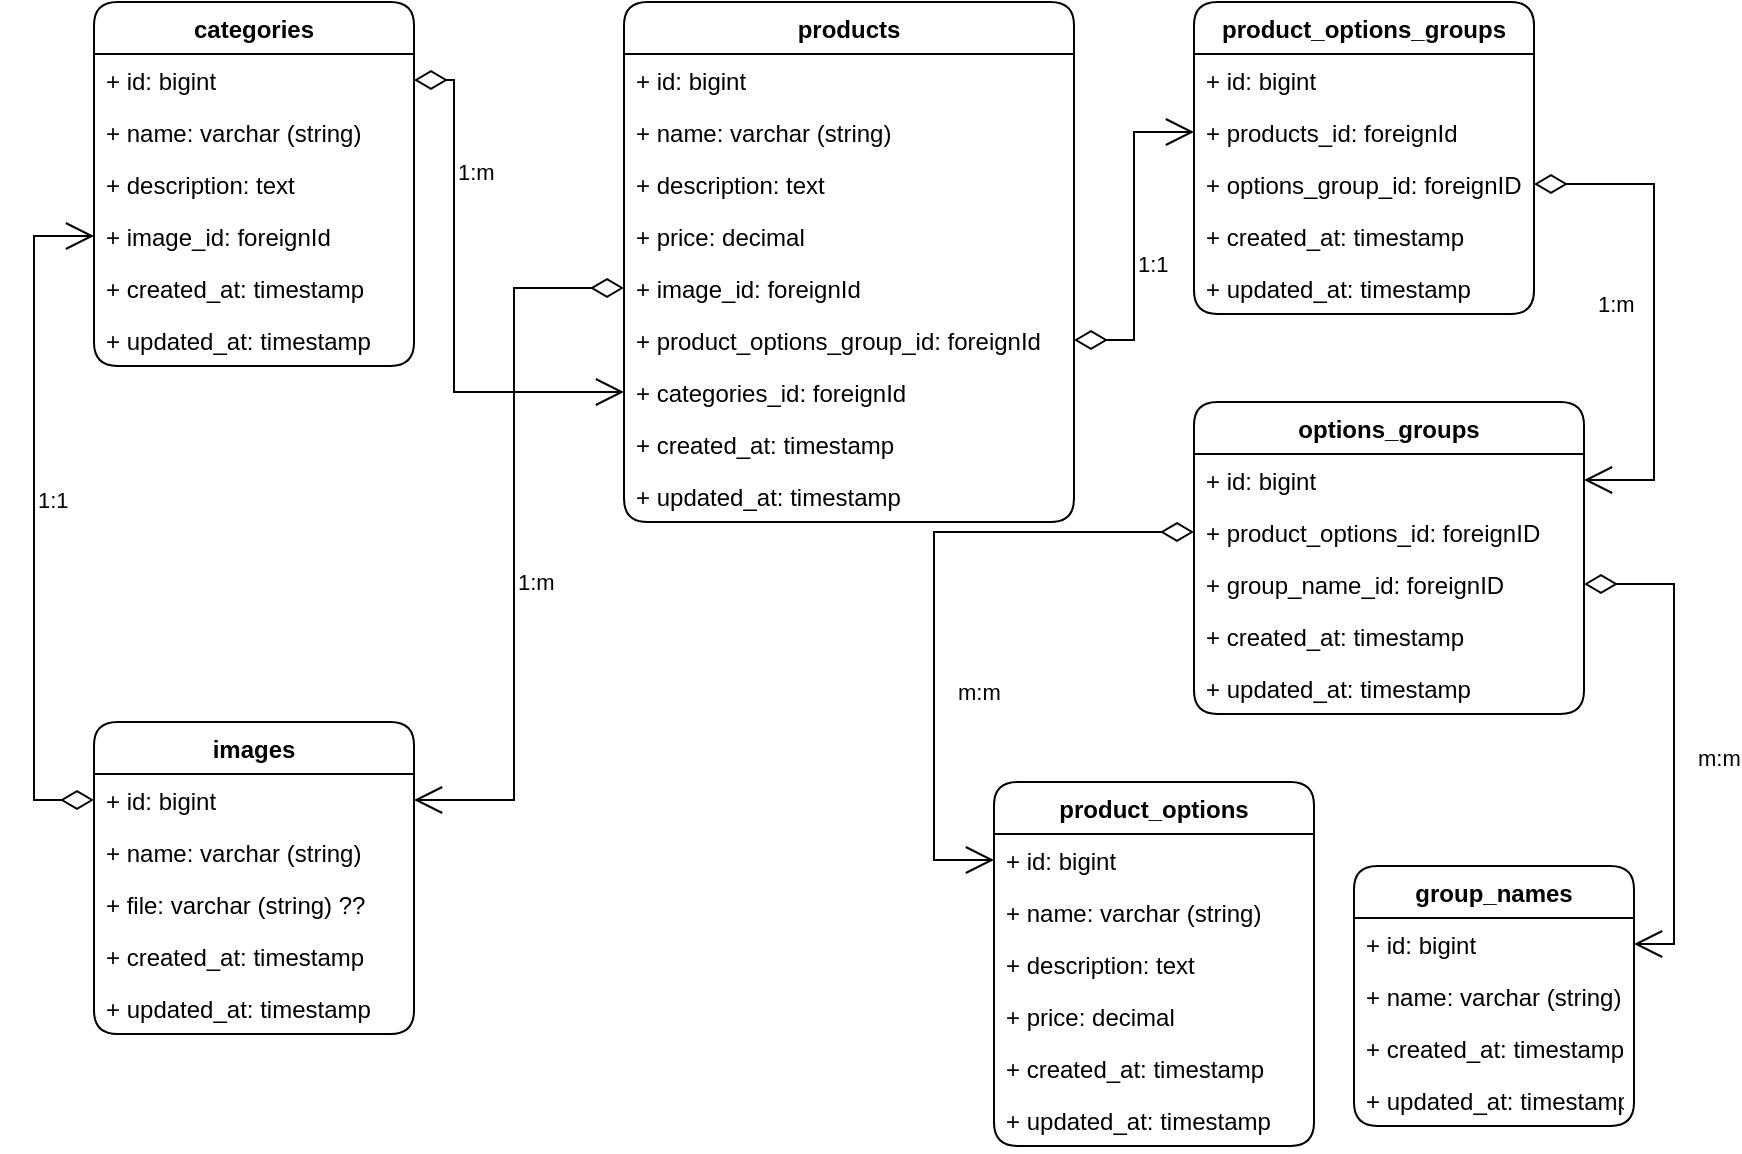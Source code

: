 <mxfile version="15.8.5" type="github">
  <diagram id="aAZgXuFUt1FJplC2DAY6" name="Page-1">
    <mxGraphModel dx="1262" dy="647" grid="1" gridSize="10" guides="1" tooltips="1" connect="1" arrows="1" fold="1" page="1" pageScale="1" pageWidth="850" pageHeight="1100" math="0" shadow="0">
      <root>
        <mxCell id="0" />
        <mxCell id="1" parent="0" />
        <mxCell id="vJ53SrrYjtzDRPN5ieCb-1" value="categories" style="swimlane;fontStyle=1;childLayout=stackLayout;horizontal=1;startSize=26;fillColor=none;horizontalStack=0;resizeParent=1;resizeParentMax=0;resizeLast=0;collapsible=1;marginBottom=0;rounded=1;" vertex="1" parent="1">
          <mxGeometry x="60" y="40" width="160" height="182" as="geometry" />
        </mxCell>
        <mxCell id="vJ53SrrYjtzDRPN5ieCb-2" value="+ id: bigint" style="text;strokeColor=none;fillColor=none;align=left;verticalAlign=top;spacingLeft=4;spacingRight=4;overflow=hidden;rotatable=0;points=[[0,0.5],[1,0.5]];portConstraint=eastwest;rounded=1;" vertex="1" parent="vJ53SrrYjtzDRPN5ieCb-1">
          <mxGeometry y="26" width="160" height="26" as="geometry" />
        </mxCell>
        <mxCell id="vJ53SrrYjtzDRPN5ieCb-3" value="+ name: varchar (string)" style="text;strokeColor=none;fillColor=none;align=left;verticalAlign=top;spacingLeft=4;spacingRight=4;overflow=hidden;rotatable=0;points=[[0,0.5],[1,0.5]];portConstraint=eastwest;rounded=1;" vertex="1" parent="vJ53SrrYjtzDRPN5ieCb-1">
          <mxGeometry y="52" width="160" height="26" as="geometry" />
        </mxCell>
        <mxCell id="vJ53SrrYjtzDRPN5ieCb-4" value="+ description: text" style="text;strokeColor=none;fillColor=none;align=left;verticalAlign=top;spacingLeft=4;spacingRight=4;overflow=hidden;rotatable=0;points=[[0,0.5],[1,0.5]];portConstraint=eastwest;rounded=1;" vertex="1" parent="vJ53SrrYjtzDRPN5ieCb-1">
          <mxGeometry y="78" width="160" height="26" as="geometry" />
        </mxCell>
        <mxCell id="vJ53SrrYjtzDRPN5ieCb-5" value="+ image_id: foreignId" style="text;strokeColor=none;fillColor=none;align=left;verticalAlign=top;spacingLeft=4;spacingRight=4;overflow=hidden;rotatable=0;points=[[0,0.5],[1,0.5]];portConstraint=eastwest;rounded=1;" vertex="1" parent="vJ53SrrYjtzDRPN5ieCb-1">
          <mxGeometry y="104" width="160" height="26" as="geometry" />
        </mxCell>
        <mxCell id="vJ53SrrYjtzDRPN5ieCb-6" value="+ created_at: timestamp" style="text;strokeColor=none;fillColor=none;align=left;verticalAlign=top;spacingLeft=4;spacingRight=4;overflow=hidden;rotatable=0;points=[[0,0.5],[1,0.5]];portConstraint=eastwest;rounded=1;" vertex="1" parent="vJ53SrrYjtzDRPN5ieCb-1">
          <mxGeometry y="130" width="160" height="26" as="geometry" />
        </mxCell>
        <mxCell id="vJ53SrrYjtzDRPN5ieCb-7" value="+ updated_at: timestamp" style="text;strokeColor=none;fillColor=none;align=left;verticalAlign=top;spacingLeft=4;spacingRight=4;overflow=hidden;rotatable=0;points=[[0,0.5],[1,0.5]];portConstraint=eastwest;rounded=1;" vertex="1" parent="vJ53SrrYjtzDRPN5ieCb-1">
          <mxGeometry y="156" width="160" height="26" as="geometry" />
        </mxCell>
        <mxCell id="vJ53SrrYjtzDRPN5ieCb-8" value="products" style="swimlane;fontStyle=1;childLayout=stackLayout;horizontal=1;startSize=26;fillColor=none;horizontalStack=0;resizeParent=1;resizeParentMax=0;resizeLast=0;collapsible=1;marginBottom=0;rounded=1;" vertex="1" parent="1">
          <mxGeometry x="325" y="40" width="225" height="260" as="geometry" />
        </mxCell>
        <mxCell id="vJ53SrrYjtzDRPN5ieCb-9" value="+ id: bigint" style="text;strokeColor=none;fillColor=none;align=left;verticalAlign=top;spacingLeft=4;spacingRight=4;overflow=hidden;rotatable=0;points=[[0,0.5],[1,0.5]];portConstraint=eastwest;rounded=1;" vertex="1" parent="vJ53SrrYjtzDRPN5ieCb-8">
          <mxGeometry y="26" width="225" height="26" as="geometry" />
        </mxCell>
        <mxCell id="vJ53SrrYjtzDRPN5ieCb-10" value="+ name: varchar (string)" style="text;strokeColor=none;fillColor=none;align=left;verticalAlign=top;spacingLeft=4;spacingRight=4;overflow=hidden;rotatable=0;points=[[0,0.5],[1,0.5]];portConstraint=eastwest;rounded=1;" vertex="1" parent="vJ53SrrYjtzDRPN5ieCb-8">
          <mxGeometry y="52" width="225" height="26" as="geometry" />
        </mxCell>
        <mxCell id="vJ53SrrYjtzDRPN5ieCb-11" value="+ description: text" style="text;strokeColor=none;fillColor=none;align=left;verticalAlign=top;spacingLeft=4;spacingRight=4;overflow=hidden;rotatable=0;points=[[0,0.5],[1,0.5]];portConstraint=eastwest;rounded=1;" vertex="1" parent="vJ53SrrYjtzDRPN5ieCb-8">
          <mxGeometry y="78" width="225" height="26" as="geometry" />
        </mxCell>
        <mxCell id="vJ53SrrYjtzDRPN5ieCb-12" value="+ price: decimal" style="text;strokeColor=none;fillColor=none;align=left;verticalAlign=top;spacingLeft=4;spacingRight=4;overflow=hidden;rotatable=0;points=[[0,0.5],[1,0.5]];portConstraint=eastwest;rounded=1;" vertex="1" parent="vJ53SrrYjtzDRPN5ieCb-8">
          <mxGeometry y="104" width="225" height="26" as="geometry" />
        </mxCell>
        <mxCell id="vJ53SrrYjtzDRPN5ieCb-13" value="+ image_id: foreignId" style="text;strokeColor=none;fillColor=none;align=left;verticalAlign=top;spacingLeft=4;spacingRight=4;overflow=hidden;rotatable=0;points=[[0,0.5],[1,0.5]];portConstraint=eastwest;rounded=1;" vertex="1" parent="vJ53SrrYjtzDRPN5ieCb-8">
          <mxGeometry y="130" width="225" height="26" as="geometry" />
        </mxCell>
        <mxCell id="vJ53SrrYjtzDRPN5ieCb-14" value="+ product_options_group_id: foreignId" style="text;strokeColor=none;fillColor=none;align=left;verticalAlign=top;spacingLeft=4;spacingRight=4;overflow=hidden;rotatable=0;points=[[0,0.5],[1,0.5]];portConstraint=eastwest;rounded=1;" vertex="1" parent="vJ53SrrYjtzDRPN5ieCb-8">
          <mxGeometry y="156" width="225" height="26" as="geometry" />
        </mxCell>
        <mxCell id="vJ53SrrYjtzDRPN5ieCb-15" value="+ categories_id: foreignId" style="text;strokeColor=none;fillColor=none;align=left;verticalAlign=top;spacingLeft=4;spacingRight=4;overflow=hidden;rotatable=0;points=[[0,0.5],[1,0.5]];portConstraint=eastwest;rounded=1;" vertex="1" parent="vJ53SrrYjtzDRPN5ieCb-8">
          <mxGeometry y="182" width="225" height="26" as="geometry" />
        </mxCell>
        <mxCell id="vJ53SrrYjtzDRPN5ieCb-16" value="+ created_at: timestamp" style="text;strokeColor=none;fillColor=none;align=left;verticalAlign=top;spacingLeft=4;spacingRight=4;overflow=hidden;rotatable=0;points=[[0,0.5],[1,0.5]];portConstraint=eastwest;rounded=1;" vertex="1" parent="vJ53SrrYjtzDRPN5ieCb-8">
          <mxGeometry y="208" width="225" height="26" as="geometry" />
        </mxCell>
        <mxCell id="vJ53SrrYjtzDRPN5ieCb-17" value="+ updated_at: timestamp" style="text;strokeColor=none;fillColor=none;align=left;verticalAlign=top;spacingLeft=4;spacingRight=4;overflow=hidden;rotatable=0;points=[[0,0.5],[1,0.5]];portConstraint=eastwest;rounded=1;" vertex="1" parent="vJ53SrrYjtzDRPN5ieCb-8">
          <mxGeometry y="234" width="225" height="26" as="geometry" />
        </mxCell>
        <mxCell id="vJ53SrrYjtzDRPN5ieCb-18" value="product_options" style="swimlane;fontStyle=1;childLayout=stackLayout;horizontal=1;startSize=26;fillColor=none;horizontalStack=0;resizeParent=1;resizeParentMax=0;resizeLast=0;collapsible=1;marginBottom=0;rounded=1;" vertex="1" parent="1">
          <mxGeometry x="510" y="430" width="160" height="182" as="geometry" />
        </mxCell>
        <mxCell id="vJ53SrrYjtzDRPN5ieCb-19" value="+ id: bigint" style="text;strokeColor=none;fillColor=none;align=left;verticalAlign=top;spacingLeft=4;spacingRight=4;overflow=hidden;rotatable=0;points=[[0,0.5],[1,0.5]];portConstraint=eastwest;rounded=1;" vertex="1" parent="vJ53SrrYjtzDRPN5ieCb-18">
          <mxGeometry y="26" width="160" height="26" as="geometry" />
        </mxCell>
        <mxCell id="vJ53SrrYjtzDRPN5ieCb-20" value="+ name: varchar (string)" style="text;strokeColor=none;fillColor=none;align=left;verticalAlign=top;spacingLeft=4;spacingRight=4;overflow=hidden;rotatable=0;points=[[0,0.5],[1,0.5]];portConstraint=eastwest;rounded=1;" vertex="1" parent="vJ53SrrYjtzDRPN5ieCb-18">
          <mxGeometry y="52" width="160" height="26" as="geometry" />
        </mxCell>
        <mxCell id="vJ53SrrYjtzDRPN5ieCb-21" value="+ description: text" style="text;strokeColor=none;fillColor=none;align=left;verticalAlign=top;spacingLeft=4;spacingRight=4;overflow=hidden;rotatable=0;points=[[0,0.5],[1,0.5]];portConstraint=eastwest;rounded=1;" vertex="1" parent="vJ53SrrYjtzDRPN5ieCb-18">
          <mxGeometry y="78" width="160" height="26" as="geometry" />
        </mxCell>
        <mxCell id="vJ53SrrYjtzDRPN5ieCb-22" value="+ price: decimal" style="text;strokeColor=none;fillColor=none;align=left;verticalAlign=top;spacingLeft=4;spacingRight=4;overflow=hidden;rotatable=0;points=[[0,0.5],[1,0.5]];portConstraint=eastwest;rounded=1;" vertex="1" parent="vJ53SrrYjtzDRPN5ieCb-18">
          <mxGeometry y="104" width="160" height="26" as="geometry" />
        </mxCell>
        <mxCell id="vJ53SrrYjtzDRPN5ieCb-23" value="+ created_at: timestamp" style="text;strokeColor=none;fillColor=none;align=left;verticalAlign=top;spacingLeft=4;spacingRight=4;overflow=hidden;rotatable=0;points=[[0,0.5],[1,0.5]];portConstraint=eastwest;rounded=1;" vertex="1" parent="vJ53SrrYjtzDRPN5ieCb-18">
          <mxGeometry y="130" width="160" height="26" as="geometry" />
        </mxCell>
        <mxCell id="vJ53SrrYjtzDRPN5ieCb-24" value="+ updated_at: timestamp" style="text;strokeColor=none;fillColor=none;align=left;verticalAlign=top;spacingLeft=4;spacingRight=4;overflow=hidden;rotatable=0;points=[[0,0.5],[1,0.5]];portConstraint=eastwest;rounded=1;" vertex="1" parent="vJ53SrrYjtzDRPN5ieCb-18">
          <mxGeometry y="156" width="160" height="26" as="geometry" />
        </mxCell>
        <mxCell id="vJ53SrrYjtzDRPN5ieCb-25" value="images" style="swimlane;fontStyle=1;childLayout=stackLayout;horizontal=1;startSize=26;fillColor=none;horizontalStack=0;resizeParent=1;resizeParentMax=0;resizeLast=0;collapsible=1;marginBottom=0;rounded=1;" vertex="1" parent="1">
          <mxGeometry x="60" y="400" width="160" height="156" as="geometry" />
        </mxCell>
        <mxCell id="vJ53SrrYjtzDRPN5ieCb-26" value="+ id: bigint" style="text;strokeColor=none;fillColor=none;align=left;verticalAlign=top;spacingLeft=4;spacingRight=4;overflow=hidden;rotatable=0;points=[[0,0.5],[1,0.5]];portConstraint=eastwest;rounded=1;" vertex="1" parent="vJ53SrrYjtzDRPN5ieCb-25">
          <mxGeometry y="26" width="160" height="26" as="geometry" />
        </mxCell>
        <mxCell id="vJ53SrrYjtzDRPN5ieCb-27" value="+ name: varchar (string)" style="text;strokeColor=none;fillColor=none;align=left;verticalAlign=top;spacingLeft=4;spacingRight=4;overflow=hidden;rotatable=0;points=[[0,0.5],[1,0.5]];portConstraint=eastwest;rounded=1;" vertex="1" parent="vJ53SrrYjtzDRPN5ieCb-25">
          <mxGeometry y="52" width="160" height="26" as="geometry" />
        </mxCell>
        <mxCell id="vJ53SrrYjtzDRPN5ieCb-28" value="+ file: varchar (string) ??" style="text;strokeColor=none;fillColor=none;align=left;verticalAlign=top;spacingLeft=4;spacingRight=4;overflow=hidden;rotatable=0;points=[[0,0.5],[1,0.5]];portConstraint=eastwest;rounded=1;" vertex="1" parent="vJ53SrrYjtzDRPN5ieCb-25">
          <mxGeometry y="78" width="160" height="26" as="geometry" />
        </mxCell>
        <mxCell id="vJ53SrrYjtzDRPN5ieCb-29" value="+ created_at: timestamp" style="text;strokeColor=none;fillColor=none;align=left;verticalAlign=top;spacingLeft=4;spacingRight=4;overflow=hidden;rotatable=0;points=[[0,0.5],[1,0.5]];portConstraint=eastwest;rounded=1;" vertex="1" parent="vJ53SrrYjtzDRPN5ieCb-25">
          <mxGeometry y="104" width="160" height="26" as="geometry" />
        </mxCell>
        <mxCell id="vJ53SrrYjtzDRPN5ieCb-30" value="+ updated_at: timestamp" style="text;strokeColor=none;fillColor=none;align=left;verticalAlign=top;spacingLeft=4;spacingRight=4;overflow=hidden;rotatable=0;points=[[0,0.5],[1,0.5]];portConstraint=eastwest;rounded=1;" vertex="1" parent="vJ53SrrYjtzDRPN5ieCb-25">
          <mxGeometry y="130" width="160" height="26" as="geometry" />
        </mxCell>
        <mxCell id="vJ53SrrYjtzDRPN5ieCb-31" value="product_options_groups" style="swimlane;fontStyle=1;childLayout=stackLayout;horizontal=1;startSize=26;fillColor=none;horizontalStack=0;resizeParent=1;resizeParentMax=0;resizeLast=0;collapsible=1;marginBottom=0;rounded=1;" vertex="1" parent="1">
          <mxGeometry x="610" y="40" width="170" height="156" as="geometry" />
        </mxCell>
        <mxCell id="vJ53SrrYjtzDRPN5ieCb-32" value="+ id: bigint" style="text;strokeColor=none;fillColor=none;align=left;verticalAlign=top;spacingLeft=4;spacingRight=4;overflow=hidden;rotatable=0;points=[[0,0.5],[1,0.5]];portConstraint=eastwest;rounded=1;" vertex="1" parent="vJ53SrrYjtzDRPN5ieCb-31">
          <mxGeometry y="26" width="170" height="26" as="geometry" />
        </mxCell>
        <mxCell id="vJ53SrrYjtzDRPN5ieCb-33" value="+ products_id: foreignId" style="text;strokeColor=none;fillColor=none;align=left;verticalAlign=top;spacingLeft=4;spacingRight=4;overflow=hidden;rotatable=0;points=[[0,0.5],[1,0.5]];portConstraint=eastwest;rounded=1;" vertex="1" parent="vJ53SrrYjtzDRPN5ieCb-31">
          <mxGeometry y="52" width="170" height="26" as="geometry" />
        </mxCell>
        <mxCell id="vJ53SrrYjtzDRPN5ieCb-34" value="+ options_group_id: foreignID" style="text;strokeColor=none;fillColor=none;align=left;verticalAlign=top;spacingLeft=4;spacingRight=4;overflow=hidden;rotatable=0;points=[[0,0.5],[1,0.5]];portConstraint=eastwest;rounded=1;" vertex="1" parent="vJ53SrrYjtzDRPN5ieCb-31">
          <mxGeometry y="78" width="170" height="26" as="geometry" />
        </mxCell>
        <mxCell id="vJ53SrrYjtzDRPN5ieCb-35" value="+ created_at: timestamp" style="text;strokeColor=none;fillColor=none;align=left;verticalAlign=top;spacingLeft=4;spacingRight=4;overflow=hidden;rotatable=0;points=[[0,0.5],[1,0.5]];portConstraint=eastwest;rounded=1;" vertex="1" parent="vJ53SrrYjtzDRPN5ieCb-31">
          <mxGeometry y="104" width="170" height="26" as="geometry" />
        </mxCell>
        <mxCell id="vJ53SrrYjtzDRPN5ieCb-36" value="+ updated_at: timestamp" style="text;strokeColor=none;fillColor=none;align=left;verticalAlign=top;spacingLeft=4;spacingRight=4;overflow=hidden;rotatable=0;points=[[0,0.5],[1,0.5]];portConstraint=eastwest;rounded=1;" vertex="1" parent="vJ53SrrYjtzDRPN5ieCb-31">
          <mxGeometry y="130" width="170" height="26" as="geometry" />
        </mxCell>
        <mxCell id="vJ53SrrYjtzDRPN5ieCb-37" value="options_groups" style="swimlane;fontStyle=1;childLayout=stackLayout;horizontal=1;startSize=26;fillColor=none;horizontalStack=0;resizeParent=1;resizeParentMax=0;resizeLast=0;collapsible=1;marginBottom=0;rounded=1;" vertex="1" parent="1">
          <mxGeometry x="610" y="240" width="195" height="156" as="geometry" />
        </mxCell>
        <mxCell id="vJ53SrrYjtzDRPN5ieCb-38" value="+ id: bigint" style="text;strokeColor=none;fillColor=none;align=left;verticalAlign=top;spacingLeft=4;spacingRight=4;overflow=hidden;rotatable=0;points=[[0,0.5],[1,0.5]];portConstraint=eastwest;rounded=1;" vertex="1" parent="vJ53SrrYjtzDRPN5ieCb-37">
          <mxGeometry y="26" width="195" height="26" as="geometry" />
        </mxCell>
        <mxCell id="vJ53SrrYjtzDRPN5ieCb-39" value="+ product_options_id: foreignID" style="text;strokeColor=none;fillColor=none;align=left;verticalAlign=top;spacingLeft=4;spacingRight=4;overflow=hidden;rotatable=0;points=[[0,0.5],[1,0.5]];portConstraint=eastwest;rounded=1;" vertex="1" parent="vJ53SrrYjtzDRPN5ieCb-37">
          <mxGeometry y="52" width="195" height="26" as="geometry" />
        </mxCell>
        <mxCell id="vJ53SrrYjtzDRPN5ieCb-40" value="+ group_name_id: foreignID" style="text;strokeColor=none;fillColor=none;align=left;verticalAlign=top;spacingLeft=4;spacingRight=4;overflow=hidden;rotatable=0;points=[[0,0.5],[1,0.5]];portConstraint=eastwest;rounded=1;" vertex="1" parent="vJ53SrrYjtzDRPN5ieCb-37">
          <mxGeometry y="78" width="195" height="26" as="geometry" />
        </mxCell>
        <mxCell id="vJ53SrrYjtzDRPN5ieCb-41" value="+ created_at: timestamp" style="text;strokeColor=none;fillColor=none;align=left;verticalAlign=top;spacingLeft=4;spacingRight=4;overflow=hidden;rotatable=0;points=[[0,0.5],[1,0.5]];portConstraint=eastwest;rounded=1;" vertex="1" parent="vJ53SrrYjtzDRPN5ieCb-37">
          <mxGeometry y="104" width="195" height="26" as="geometry" />
        </mxCell>
        <mxCell id="vJ53SrrYjtzDRPN5ieCb-42" value="+ updated_at: timestamp" style="text;strokeColor=none;fillColor=none;align=left;verticalAlign=top;spacingLeft=4;spacingRight=4;overflow=hidden;rotatable=0;points=[[0,0.5],[1,0.5]];portConstraint=eastwest;rounded=1;" vertex="1" parent="vJ53SrrYjtzDRPN5ieCb-37">
          <mxGeometry y="130" width="195" height="26" as="geometry" />
        </mxCell>
        <mxCell id="vJ53SrrYjtzDRPN5ieCb-43" value="group_names" style="swimlane;fontStyle=1;childLayout=stackLayout;horizontal=1;startSize=26;fillColor=none;horizontalStack=0;resizeParent=1;resizeParentMax=0;resizeLast=0;collapsible=1;marginBottom=0;rounded=1;" vertex="1" parent="1">
          <mxGeometry x="690" y="472" width="140" height="130" as="geometry" />
        </mxCell>
        <mxCell id="vJ53SrrYjtzDRPN5ieCb-44" value="+ id: bigint" style="text;strokeColor=none;fillColor=none;align=left;verticalAlign=top;spacingLeft=4;spacingRight=4;overflow=hidden;rotatable=0;points=[[0,0.5],[1,0.5]];portConstraint=eastwest;rounded=1;" vertex="1" parent="vJ53SrrYjtzDRPN5ieCb-43">
          <mxGeometry y="26" width="140" height="26" as="geometry" />
        </mxCell>
        <mxCell id="vJ53SrrYjtzDRPN5ieCb-45" value="+ name: varchar (string)" style="text;strokeColor=none;fillColor=none;align=left;verticalAlign=top;spacingLeft=4;spacingRight=4;overflow=hidden;rotatable=0;points=[[0,0.5],[1,0.5]];portConstraint=eastwest;rounded=1;" vertex="1" parent="vJ53SrrYjtzDRPN5ieCb-43">
          <mxGeometry y="52" width="140" height="26" as="geometry" />
        </mxCell>
        <mxCell id="vJ53SrrYjtzDRPN5ieCb-46" value="+ created_at: timestamp" style="text;strokeColor=none;fillColor=none;align=left;verticalAlign=top;spacingLeft=4;spacingRight=4;overflow=hidden;rotatable=0;points=[[0,0.5],[1,0.5]];portConstraint=eastwest;rounded=1;" vertex="1" parent="vJ53SrrYjtzDRPN5ieCb-43">
          <mxGeometry y="78" width="140" height="26" as="geometry" />
        </mxCell>
        <mxCell id="vJ53SrrYjtzDRPN5ieCb-47" value="+ updated_at: timestamp" style="text;strokeColor=none;fillColor=none;align=left;verticalAlign=top;spacingLeft=4;spacingRight=4;overflow=hidden;rotatable=0;points=[[0,0.5],[1,0.5]];portConstraint=eastwest;rounded=1;" vertex="1" parent="vJ53SrrYjtzDRPN5ieCb-43">
          <mxGeometry y="104" width="140" height="26" as="geometry" />
        </mxCell>
        <mxCell id="vJ53SrrYjtzDRPN5ieCb-48" value="1:1" style="endArrow=open;html=1;endSize=12;startArrow=diamondThin;startSize=14;startFill=0;edgeStyle=orthogonalEdgeStyle;align=left;verticalAlign=bottom;rounded=0;entryX=0;entryY=0.5;entryDx=0;entryDy=0;exitX=0;exitY=0.5;exitDx=0;exitDy=0;" edge="1" parent="1" source="vJ53SrrYjtzDRPN5ieCb-26" target="vJ53SrrYjtzDRPN5ieCb-5">
          <mxGeometry relative="1" as="geometry">
            <mxPoint x="60" y="433" as="sourcePoint" />
            <mxPoint x="630" y="370" as="targetPoint" />
            <Array as="points">
              <mxPoint x="30" y="439" />
              <mxPoint x="30" y="157" />
            </Array>
          </mxGeometry>
        </mxCell>
        <mxCell id="vJ53SrrYjtzDRPN5ieCb-49" value="1:m" style="endArrow=open;html=1;endSize=12;startArrow=diamondThin;startSize=14;startFill=0;edgeStyle=orthogonalEdgeStyle;align=left;verticalAlign=bottom;rounded=0;entryX=1;entryY=0.5;entryDx=0;entryDy=0;exitX=0;exitY=0.5;exitDx=0;exitDy=0;" edge="1" parent="1" source="vJ53SrrYjtzDRPN5ieCb-13" target="vJ53SrrYjtzDRPN5ieCb-26">
          <mxGeometry x="0.17" relative="1" as="geometry">
            <mxPoint x="320" y="190" as="sourcePoint" />
            <mxPoint x="280" y="440" as="targetPoint" />
            <Array as="points">
              <mxPoint x="270" y="183" />
              <mxPoint x="270" y="439" />
            </Array>
            <mxPoint as="offset" />
          </mxGeometry>
        </mxCell>
        <mxCell id="vJ53SrrYjtzDRPN5ieCb-50" value="1:1" style="endArrow=open;html=1;endSize=12;startArrow=diamondThin;startSize=14;startFill=0;edgeStyle=orthogonalEdgeStyle;align=left;verticalAlign=bottom;rounded=0;exitX=1;exitY=0.5;exitDx=0;exitDy=0;entryX=0;entryY=0.5;entryDx=0;entryDy=0;" edge="1" parent="1" source="vJ53SrrYjtzDRPN5ieCb-14" target="vJ53SrrYjtzDRPN5ieCb-33">
          <mxGeometry x="-0.281" relative="1" as="geometry">
            <mxPoint x="570" y="210" as="sourcePoint" />
            <mxPoint x="600" y="110" as="targetPoint" />
            <Array as="points">
              <mxPoint x="580" y="209" />
              <mxPoint x="580" y="105" />
            </Array>
            <mxPoint as="offset" />
          </mxGeometry>
        </mxCell>
        <mxCell id="vJ53SrrYjtzDRPN5ieCb-51" value="1:m" style="endArrow=open;html=1;endSize=12;startArrow=diamondThin;startSize=14;startFill=0;edgeStyle=orthogonalEdgeStyle;align=left;verticalAlign=bottom;rounded=0;exitX=1;exitY=0.5;exitDx=0;exitDy=0;entryX=0;entryY=0.75;entryDx=0;entryDy=0;" edge="1" parent="1" source="vJ53SrrYjtzDRPN5ieCb-2" target="vJ53SrrYjtzDRPN5ieCb-8">
          <mxGeometry x="-0.437" relative="1" as="geometry">
            <mxPoint x="320" y="300" as="sourcePoint" />
            <mxPoint x="480" y="300" as="targetPoint" />
            <Array as="points">
              <mxPoint x="240" y="79" />
              <mxPoint x="240" y="235" />
            </Array>
            <mxPoint y="1" as="offset" />
          </mxGeometry>
        </mxCell>
        <mxCell id="vJ53SrrYjtzDRPN5ieCb-52" value="1:m" style="endArrow=open;html=1;endSize=12;startArrow=diamondThin;startSize=14;startFill=0;edgeStyle=orthogonalEdgeStyle;align=left;verticalAlign=bottom;rounded=0;exitX=1;exitY=0.5;exitDx=0;exitDy=0;entryX=1;entryY=0.5;entryDx=0;entryDy=0;" edge="1" parent="1" source="vJ53SrrYjtzDRPN5ieCb-34" target="vJ53SrrYjtzDRPN5ieCb-38">
          <mxGeometry x="0.062" y="-30" relative="1" as="geometry">
            <mxPoint x="800" y="130" as="sourcePoint" />
            <mxPoint x="830" y="280" as="targetPoint" />
            <Array as="points">
              <mxPoint x="840" y="131" />
              <mxPoint x="840" y="279" />
            </Array>
            <mxPoint as="offset" />
          </mxGeometry>
        </mxCell>
        <mxCell id="vJ53SrrYjtzDRPN5ieCb-53" value="m:m" style="endArrow=open;html=1;endSize=12;startArrow=diamondThin;startSize=14;startFill=0;edgeStyle=orthogonalEdgeStyle;align=left;verticalAlign=bottom;rounded=0;entryX=1;entryY=0.5;entryDx=0;entryDy=0;exitX=1;exitY=0.5;exitDx=0;exitDy=0;" edge="1" parent="1" source="vJ53SrrYjtzDRPN5ieCb-40" target="vJ53SrrYjtzDRPN5ieCb-44">
          <mxGeometry x="0.153" y="10" relative="1" as="geometry">
            <mxPoint x="810" y="340" as="sourcePoint" />
            <mxPoint x="890" y="440" as="targetPoint" />
            <Array as="points">
              <mxPoint x="850" y="331" />
              <mxPoint x="850" y="511" />
            </Array>
            <mxPoint as="offset" />
          </mxGeometry>
        </mxCell>
        <mxCell id="vJ53SrrYjtzDRPN5ieCb-54" value="m:m" style="endArrow=open;html=1;endSize=12;startArrow=diamondThin;startSize=14;startFill=0;edgeStyle=orthogonalEdgeStyle;align=left;verticalAlign=bottom;rounded=0;entryX=0;entryY=0.5;entryDx=0;entryDy=0;exitX=0;exitY=0.5;exitDx=0;exitDy=0;" edge="1" parent="1" source="vJ53SrrYjtzDRPN5ieCb-39" target="vJ53SrrYjtzDRPN5ieCb-19">
          <mxGeometry x="0.35" y="10" relative="1" as="geometry">
            <mxPoint x="590" y="310" as="sourcePoint" />
            <mxPoint x="880" y="460" as="targetPoint" />
            <Array as="points">
              <mxPoint x="480" y="305" />
              <mxPoint x="480" y="469" />
            </Array>
            <mxPoint as="offset" />
          </mxGeometry>
        </mxCell>
      </root>
    </mxGraphModel>
  </diagram>
</mxfile>
